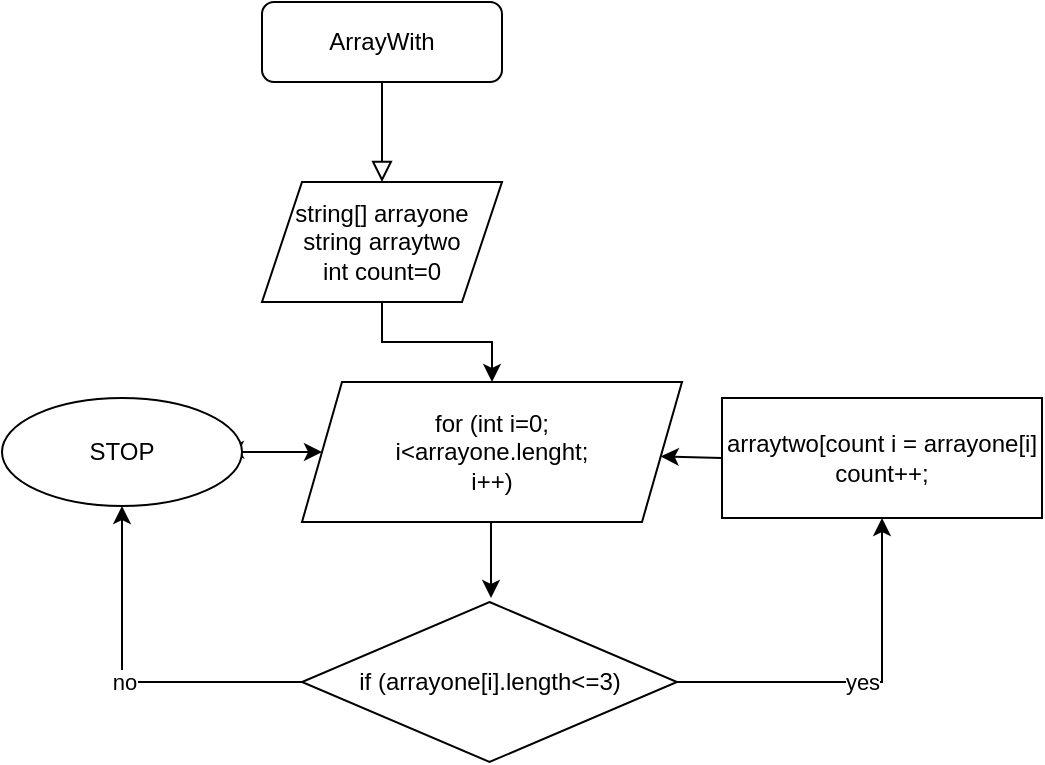 <mxfile version="20.3.2" type="device"><diagram id="C5RBs43oDa-KdzZeNtuy" name="Page-1"><mxGraphModel dx="1038" dy="578" grid="1" gridSize="10" guides="1" tooltips="1" connect="1" arrows="1" fold="1" page="1" pageScale="1" pageWidth="827" pageHeight="1169" math="0" shadow="0"><root><mxCell id="WIyWlLk6GJQsqaUBKTNV-0"/><mxCell id="WIyWlLk6GJQsqaUBKTNV-1" parent="WIyWlLk6GJQsqaUBKTNV-0"/><mxCell id="WIyWlLk6GJQsqaUBKTNV-2" value="" style="rounded=0;html=1;jettySize=auto;orthogonalLoop=1;fontSize=11;endArrow=block;endFill=0;endSize=8;strokeWidth=1;shadow=0;labelBackgroundColor=none;edgeStyle=orthogonalEdgeStyle;" parent="WIyWlLk6GJQsqaUBKTNV-1" source="WIyWlLk6GJQsqaUBKTNV-3" edge="1"><mxGeometry relative="1" as="geometry"><mxPoint x="220" y="170" as="targetPoint"/></mxGeometry></mxCell><mxCell id="WIyWlLk6GJQsqaUBKTNV-3" value="ArrayWith" style="rounded=1;whiteSpace=wrap;html=1;fontSize=12;glass=0;strokeWidth=1;shadow=0;" parent="WIyWlLk6GJQsqaUBKTNV-1" vertex="1"><mxGeometry x="160" y="80" width="120" height="40" as="geometry"/></mxCell><mxCell id="AVaTSoefFusb49HTvQO3-3" value="" style="edgeStyle=orthogonalEdgeStyle;rounded=0;orthogonalLoop=1;jettySize=auto;html=1;" edge="1" parent="WIyWlLk6GJQsqaUBKTNV-1" source="AVaTSoefFusb49HTvQO3-0" target="AVaTSoefFusb49HTvQO3-2"><mxGeometry relative="1" as="geometry"/></mxCell><mxCell id="AVaTSoefFusb49HTvQO3-0" value="string[] arrayone&lt;br&gt;string arraytwo&lt;br&gt;int count=0" style="shape=parallelogram;perimeter=parallelogramPerimeter;whiteSpace=wrap;html=1;fixedSize=1;" vertex="1" parent="WIyWlLk6GJQsqaUBKTNV-1"><mxGeometry x="160" y="170" width="120" height="60" as="geometry"/></mxCell><mxCell id="AVaTSoefFusb49HTvQO3-2" value="for (int i=0;&lt;br&gt;i&amp;lt;arrayone.lenght;&lt;br&gt;i++)" style="shape=parallelogram;perimeter=parallelogramPerimeter;whiteSpace=wrap;html=1;fixedSize=1;" vertex="1" parent="WIyWlLk6GJQsqaUBKTNV-1"><mxGeometry x="180" y="270" width="190" height="70" as="geometry"/></mxCell><mxCell id="AVaTSoefFusb49HTvQO3-4" value="" style="endArrow=classic;startArrow=classic;html=1;rounded=0;" edge="1" parent="WIyWlLk6GJQsqaUBKTNV-1" target="AVaTSoefFusb49HTvQO3-5"><mxGeometry width="50" height="50" relative="1" as="geometry"><mxPoint x="142" y="304" as="sourcePoint"/><mxPoint x="192" y="304" as="targetPoint"/></mxGeometry></mxCell><mxCell id="AVaTSoefFusb49HTvQO3-6" value="" style="edgeStyle=orthogonalEdgeStyle;rounded=0;orthogonalLoop=1;jettySize=auto;html=1;" edge="1" parent="WIyWlLk6GJQsqaUBKTNV-1" source="AVaTSoefFusb49HTvQO3-5" target="AVaTSoefFusb49HTvQO3-2"><mxGeometry relative="1" as="geometry"/></mxCell><mxCell id="AVaTSoefFusb49HTvQO3-5" value="STOP" style="ellipse;whiteSpace=wrap;html=1;" vertex="1" parent="WIyWlLk6GJQsqaUBKTNV-1"><mxGeometry x="30" y="278" width="120" height="54" as="geometry"/></mxCell><mxCell id="AVaTSoefFusb49HTvQO3-7" value="" style="endArrow=classic;html=1;rounded=0;" edge="1" parent="WIyWlLk6GJQsqaUBKTNV-1"><mxGeometry width="50" height="50" relative="1" as="geometry"><mxPoint x="274.5" y="340" as="sourcePoint"/><mxPoint x="274.5" y="378" as="targetPoint"/></mxGeometry></mxCell><mxCell id="AVaTSoefFusb49HTvQO3-9" value="no" style="edgeStyle=orthogonalEdgeStyle;rounded=0;orthogonalLoop=1;jettySize=auto;html=1;entryX=0.5;entryY=1;entryDx=0;entryDy=0;" edge="1" parent="WIyWlLk6GJQsqaUBKTNV-1" source="AVaTSoefFusb49HTvQO3-8" target="AVaTSoefFusb49HTvQO3-5"><mxGeometry relative="1" as="geometry"/></mxCell><mxCell id="AVaTSoefFusb49HTvQO3-11" value="yes" style="edgeStyle=orthogonalEdgeStyle;rounded=0;orthogonalLoop=1;jettySize=auto;html=1;" edge="1" parent="WIyWlLk6GJQsqaUBKTNV-1" source="AVaTSoefFusb49HTvQO3-8" target="AVaTSoefFusb49HTvQO3-10"><mxGeometry relative="1" as="geometry"/></mxCell><mxCell id="AVaTSoefFusb49HTvQO3-8" value="if (arrayone[i].length&amp;lt;=3)" style="rhombus;whiteSpace=wrap;html=1;" vertex="1" parent="WIyWlLk6GJQsqaUBKTNV-1"><mxGeometry x="180" y="380" width="187.5" height="80" as="geometry"/></mxCell><mxCell id="AVaTSoefFusb49HTvQO3-10" value="arraytwo[count i = arrayone[i]&lt;br&gt;count++;" style="rounded=0;whiteSpace=wrap;html=1;" vertex="1" parent="WIyWlLk6GJQsqaUBKTNV-1"><mxGeometry x="390" y="278" width="160" height="60" as="geometry"/></mxCell><mxCell id="AVaTSoefFusb49HTvQO3-12" value="" style="endArrow=classic;html=1;rounded=0;" edge="1" parent="WIyWlLk6GJQsqaUBKTNV-1" target="AVaTSoefFusb49HTvQO3-2"><mxGeometry width="50" height="50" relative="1" as="geometry"><mxPoint x="390" y="308" as="sourcePoint"/><mxPoint x="370" y="310" as="targetPoint"/></mxGeometry></mxCell></root></mxGraphModel></diagram></mxfile>